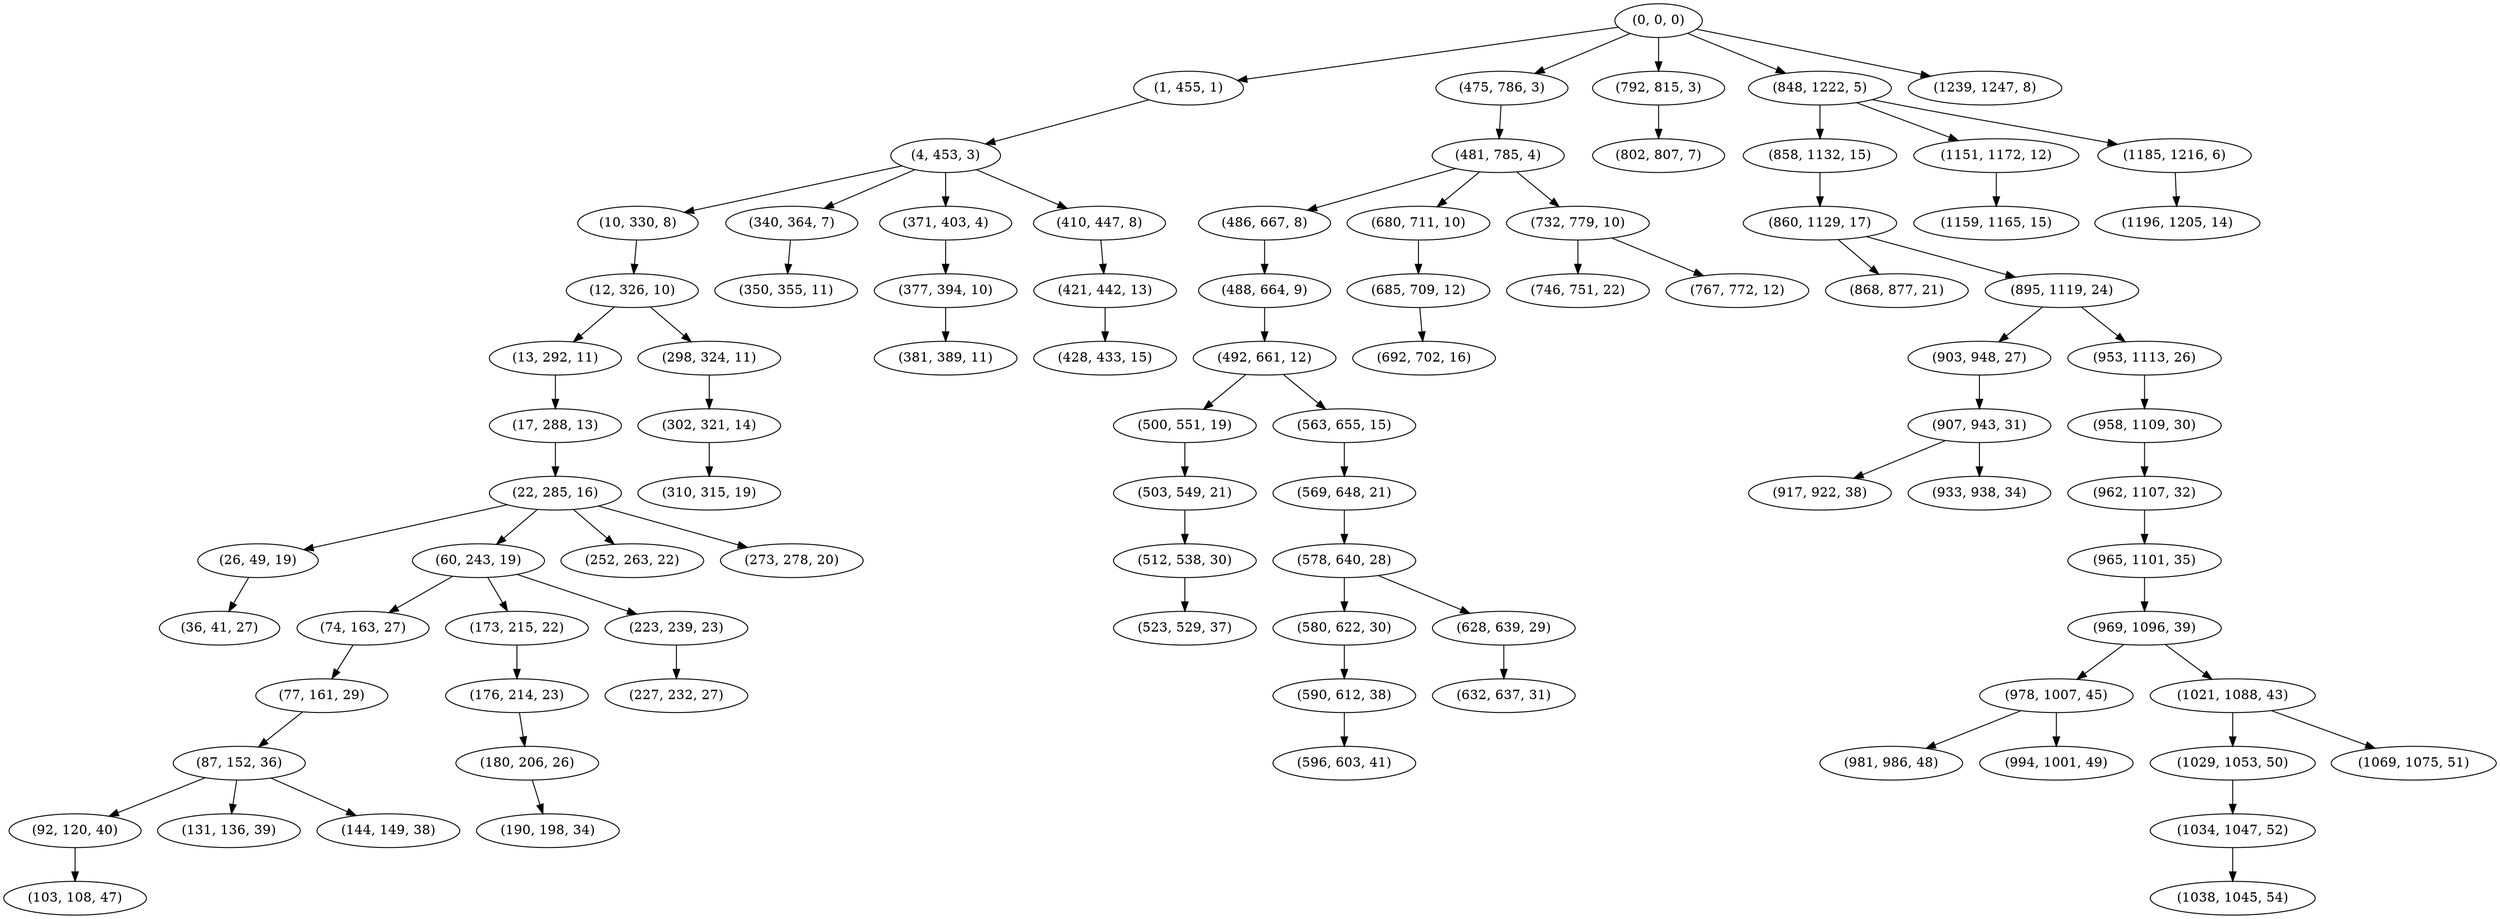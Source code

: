 digraph tree {
    "(0, 0, 0)";
    "(1, 455, 1)";
    "(4, 453, 3)";
    "(10, 330, 8)";
    "(12, 326, 10)";
    "(13, 292, 11)";
    "(17, 288, 13)";
    "(22, 285, 16)";
    "(26, 49, 19)";
    "(36, 41, 27)";
    "(60, 243, 19)";
    "(74, 163, 27)";
    "(77, 161, 29)";
    "(87, 152, 36)";
    "(92, 120, 40)";
    "(103, 108, 47)";
    "(131, 136, 39)";
    "(144, 149, 38)";
    "(173, 215, 22)";
    "(176, 214, 23)";
    "(180, 206, 26)";
    "(190, 198, 34)";
    "(223, 239, 23)";
    "(227, 232, 27)";
    "(252, 263, 22)";
    "(273, 278, 20)";
    "(298, 324, 11)";
    "(302, 321, 14)";
    "(310, 315, 19)";
    "(340, 364, 7)";
    "(350, 355, 11)";
    "(371, 403, 4)";
    "(377, 394, 10)";
    "(381, 389, 11)";
    "(410, 447, 8)";
    "(421, 442, 13)";
    "(428, 433, 15)";
    "(475, 786, 3)";
    "(481, 785, 4)";
    "(486, 667, 8)";
    "(488, 664, 9)";
    "(492, 661, 12)";
    "(500, 551, 19)";
    "(503, 549, 21)";
    "(512, 538, 30)";
    "(523, 529, 37)";
    "(563, 655, 15)";
    "(569, 648, 21)";
    "(578, 640, 28)";
    "(580, 622, 30)";
    "(590, 612, 38)";
    "(596, 603, 41)";
    "(628, 639, 29)";
    "(632, 637, 31)";
    "(680, 711, 10)";
    "(685, 709, 12)";
    "(692, 702, 16)";
    "(732, 779, 10)";
    "(746, 751, 22)";
    "(767, 772, 12)";
    "(792, 815, 3)";
    "(802, 807, 7)";
    "(848, 1222, 5)";
    "(858, 1132, 15)";
    "(860, 1129, 17)";
    "(868, 877, 21)";
    "(895, 1119, 24)";
    "(903, 948, 27)";
    "(907, 943, 31)";
    "(917, 922, 38)";
    "(933, 938, 34)";
    "(953, 1113, 26)";
    "(958, 1109, 30)";
    "(962, 1107, 32)";
    "(965, 1101, 35)";
    "(969, 1096, 39)";
    "(978, 1007, 45)";
    "(981, 986, 48)";
    "(994, 1001, 49)";
    "(1021, 1088, 43)";
    "(1029, 1053, 50)";
    "(1034, 1047, 52)";
    "(1038, 1045, 54)";
    "(1069, 1075, 51)";
    "(1151, 1172, 12)";
    "(1159, 1165, 15)";
    "(1185, 1216, 6)";
    "(1196, 1205, 14)";
    "(1239, 1247, 8)";
    "(0, 0, 0)" -> "(1, 455, 1)";
    "(0, 0, 0)" -> "(475, 786, 3)";
    "(0, 0, 0)" -> "(792, 815, 3)";
    "(0, 0, 0)" -> "(848, 1222, 5)";
    "(0, 0, 0)" -> "(1239, 1247, 8)";
    "(1, 455, 1)" -> "(4, 453, 3)";
    "(4, 453, 3)" -> "(10, 330, 8)";
    "(4, 453, 3)" -> "(340, 364, 7)";
    "(4, 453, 3)" -> "(371, 403, 4)";
    "(4, 453, 3)" -> "(410, 447, 8)";
    "(10, 330, 8)" -> "(12, 326, 10)";
    "(12, 326, 10)" -> "(13, 292, 11)";
    "(12, 326, 10)" -> "(298, 324, 11)";
    "(13, 292, 11)" -> "(17, 288, 13)";
    "(17, 288, 13)" -> "(22, 285, 16)";
    "(22, 285, 16)" -> "(26, 49, 19)";
    "(22, 285, 16)" -> "(60, 243, 19)";
    "(22, 285, 16)" -> "(252, 263, 22)";
    "(22, 285, 16)" -> "(273, 278, 20)";
    "(26, 49, 19)" -> "(36, 41, 27)";
    "(60, 243, 19)" -> "(74, 163, 27)";
    "(60, 243, 19)" -> "(173, 215, 22)";
    "(60, 243, 19)" -> "(223, 239, 23)";
    "(74, 163, 27)" -> "(77, 161, 29)";
    "(77, 161, 29)" -> "(87, 152, 36)";
    "(87, 152, 36)" -> "(92, 120, 40)";
    "(87, 152, 36)" -> "(131, 136, 39)";
    "(87, 152, 36)" -> "(144, 149, 38)";
    "(92, 120, 40)" -> "(103, 108, 47)";
    "(173, 215, 22)" -> "(176, 214, 23)";
    "(176, 214, 23)" -> "(180, 206, 26)";
    "(180, 206, 26)" -> "(190, 198, 34)";
    "(223, 239, 23)" -> "(227, 232, 27)";
    "(298, 324, 11)" -> "(302, 321, 14)";
    "(302, 321, 14)" -> "(310, 315, 19)";
    "(340, 364, 7)" -> "(350, 355, 11)";
    "(371, 403, 4)" -> "(377, 394, 10)";
    "(377, 394, 10)" -> "(381, 389, 11)";
    "(410, 447, 8)" -> "(421, 442, 13)";
    "(421, 442, 13)" -> "(428, 433, 15)";
    "(475, 786, 3)" -> "(481, 785, 4)";
    "(481, 785, 4)" -> "(486, 667, 8)";
    "(481, 785, 4)" -> "(680, 711, 10)";
    "(481, 785, 4)" -> "(732, 779, 10)";
    "(486, 667, 8)" -> "(488, 664, 9)";
    "(488, 664, 9)" -> "(492, 661, 12)";
    "(492, 661, 12)" -> "(500, 551, 19)";
    "(492, 661, 12)" -> "(563, 655, 15)";
    "(500, 551, 19)" -> "(503, 549, 21)";
    "(503, 549, 21)" -> "(512, 538, 30)";
    "(512, 538, 30)" -> "(523, 529, 37)";
    "(563, 655, 15)" -> "(569, 648, 21)";
    "(569, 648, 21)" -> "(578, 640, 28)";
    "(578, 640, 28)" -> "(580, 622, 30)";
    "(578, 640, 28)" -> "(628, 639, 29)";
    "(580, 622, 30)" -> "(590, 612, 38)";
    "(590, 612, 38)" -> "(596, 603, 41)";
    "(628, 639, 29)" -> "(632, 637, 31)";
    "(680, 711, 10)" -> "(685, 709, 12)";
    "(685, 709, 12)" -> "(692, 702, 16)";
    "(732, 779, 10)" -> "(746, 751, 22)";
    "(732, 779, 10)" -> "(767, 772, 12)";
    "(792, 815, 3)" -> "(802, 807, 7)";
    "(848, 1222, 5)" -> "(858, 1132, 15)";
    "(848, 1222, 5)" -> "(1151, 1172, 12)";
    "(848, 1222, 5)" -> "(1185, 1216, 6)";
    "(858, 1132, 15)" -> "(860, 1129, 17)";
    "(860, 1129, 17)" -> "(868, 877, 21)";
    "(860, 1129, 17)" -> "(895, 1119, 24)";
    "(895, 1119, 24)" -> "(903, 948, 27)";
    "(895, 1119, 24)" -> "(953, 1113, 26)";
    "(903, 948, 27)" -> "(907, 943, 31)";
    "(907, 943, 31)" -> "(917, 922, 38)";
    "(907, 943, 31)" -> "(933, 938, 34)";
    "(953, 1113, 26)" -> "(958, 1109, 30)";
    "(958, 1109, 30)" -> "(962, 1107, 32)";
    "(962, 1107, 32)" -> "(965, 1101, 35)";
    "(965, 1101, 35)" -> "(969, 1096, 39)";
    "(969, 1096, 39)" -> "(978, 1007, 45)";
    "(969, 1096, 39)" -> "(1021, 1088, 43)";
    "(978, 1007, 45)" -> "(981, 986, 48)";
    "(978, 1007, 45)" -> "(994, 1001, 49)";
    "(1021, 1088, 43)" -> "(1029, 1053, 50)";
    "(1021, 1088, 43)" -> "(1069, 1075, 51)";
    "(1029, 1053, 50)" -> "(1034, 1047, 52)";
    "(1034, 1047, 52)" -> "(1038, 1045, 54)";
    "(1151, 1172, 12)" -> "(1159, 1165, 15)";
    "(1185, 1216, 6)" -> "(1196, 1205, 14)";
}
